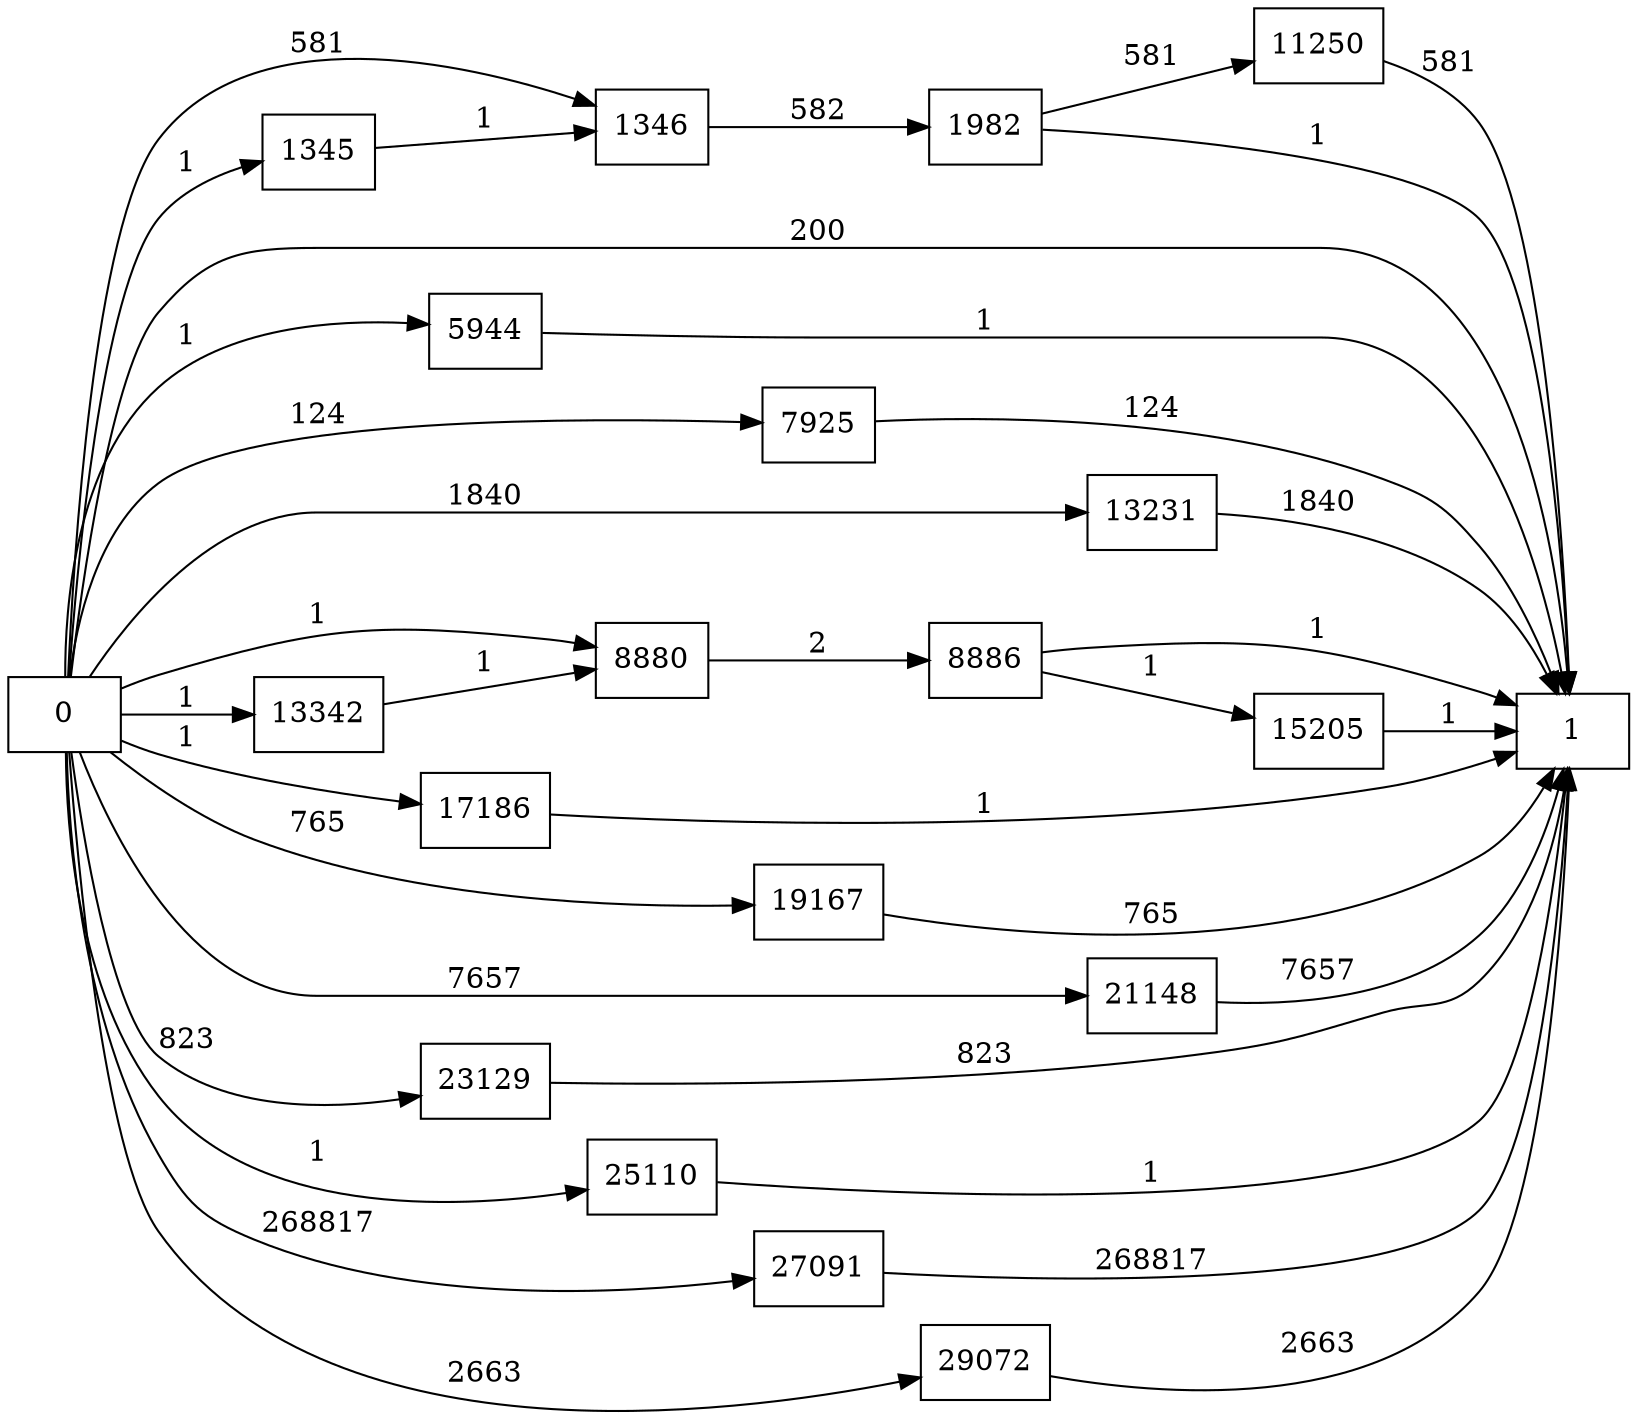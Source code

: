 digraph {
	graph [rankdir=LR]
	node [shape=rectangle]
	1345 -> 1346 [label=1]
	1346 -> 1982 [label=582]
	1982 -> 1 [label=1]
	1982 -> 11250 [label=581]
	5944 -> 1 [label=1]
	7925 -> 1 [label=124]
	8880 -> 8886 [label=2]
	8886 -> 1 [label=1]
	8886 -> 15205 [label=1]
	11250 -> 1 [label=581]
	13231 -> 1 [label=1840]
	13342 -> 8880 [label=1]
	15205 -> 1 [label=1]
	17186 -> 1 [label=1]
	19167 -> 1 [label=765]
	21148 -> 1 [label=7657]
	23129 -> 1 [label=823]
	25110 -> 1 [label=1]
	27091 -> 1 [label=268817]
	29072 -> 1 [label=2663]
	0 -> 1346 [label=581]
	0 -> 1345 [label=1]
	0 -> 1 [label=200]
	0 -> 5944 [label=1]
	0 -> 7925 [label=124]
	0 -> 8880 [label=1]
	0 -> 13231 [label=1840]
	0 -> 13342 [label=1]
	0 -> 17186 [label=1]
	0 -> 19167 [label=765]
	0 -> 21148 [label=7657]
	0 -> 23129 [label=823]
	0 -> 25110 [label=1]
	0 -> 27091 [label=268817]
	0 -> 29072 [label=2663]
}
